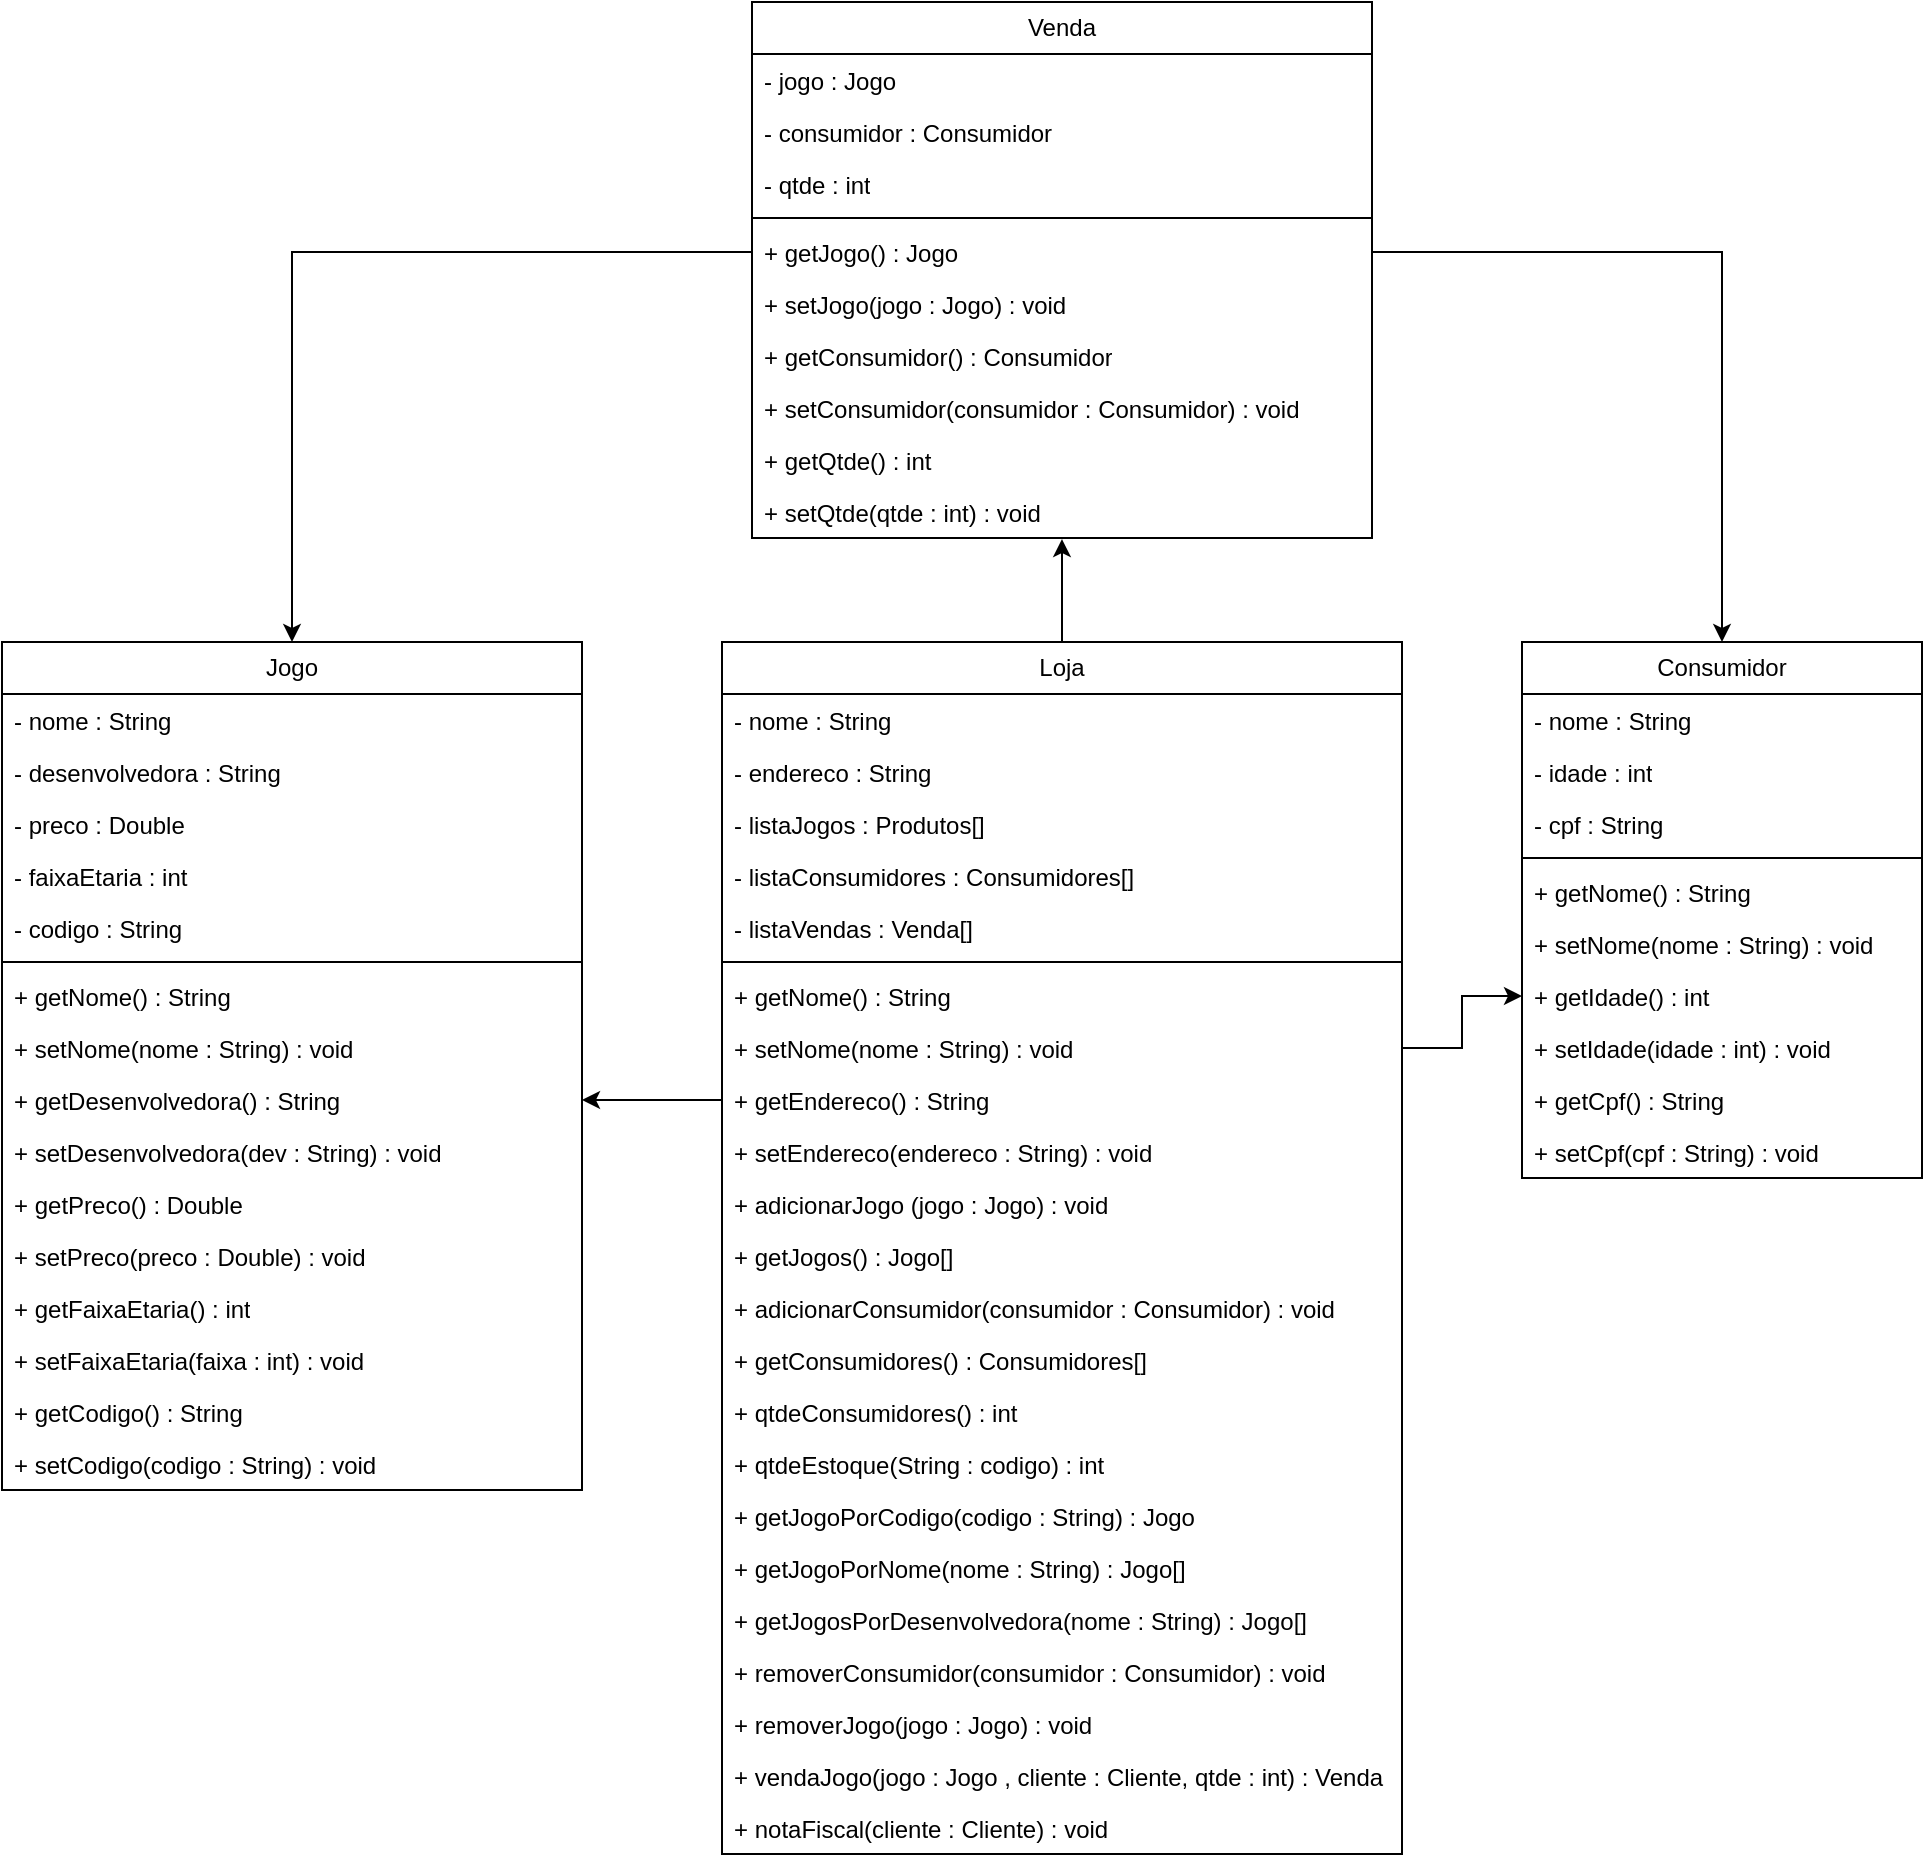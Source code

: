 <mxfile version="24.0.6" type="github">
  <diagram name="Página-1" id="Bm82kkWGtqgkZEn6zCBl">
    <mxGraphModel dx="1434" dy="746" grid="1" gridSize="10" guides="1" tooltips="1" connect="1" arrows="1" fold="1" page="1" pageScale="1" pageWidth="1920" pageHeight="1200" math="0" shadow="0">
      <root>
        <mxCell id="0" />
        <mxCell id="1" parent="0" />
        <mxCell id="CNBqglWwDLXEw6zcQ5sN-1" value="Loja" style="swimlane;fontStyle=0;childLayout=stackLayout;horizontal=1;startSize=26;fillColor=none;horizontalStack=0;resizeParent=1;resizeParentMax=0;resizeLast=0;collapsible=1;marginBottom=0;whiteSpace=wrap;html=1;" parent="1" vertex="1">
          <mxGeometry x="850" y="380" width="340" height="606" as="geometry" />
        </mxCell>
        <mxCell id="CNBqglWwDLXEw6zcQ5sN-2" value="- nome : String" style="text;strokeColor=none;fillColor=none;align=left;verticalAlign=top;spacingLeft=4;spacingRight=4;overflow=hidden;rotatable=0;points=[[0,0.5],[1,0.5]];portConstraint=eastwest;whiteSpace=wrap;html=1;" parent="CNBqglWwDLXEw6zcQ5sN-1" vertex="1">
          <mxGeometry y="26" width="340" height="26" as="geometry" />
        </mxCell>
        <mxCell id="CNBqglWwDLXEw6zcQ5sN-3" value="- endereco : String" style="text;strokeColor=none;fillColor=none;align=left;verticalAlign=top;spacingLeft=4;spacingRight=4;overflow=hidden;rotatable=0;points=[[0,0.5],[1,0.5]];portConstraint=eastwest;whiteSpace=wrap;html=1;" parent="CNBqglWwDLXEw6zcQ5sN-1" vertex="1">
          <mxGeometry y="52" width="340" height="26" as="geometry" />
        </mxCell>
        <mxCell id="CNBqglWwDLXEw6zcQ5sN-4" value="- listaJogos : Produtos[]" style="text;strokeColor=none;fillColor=none;align=left;verticalAlign=top;spacingLeft=4;spacingRight=4;overflow=hidden;rotatable=0;points=[[0,0.5],[1,0.5]];portConstraint=eastwest;whiteSpace=wrap;html=1;" parent="CNBqglWwDLXEw6zcQ5sN-1" vertex="1">
          <mxGeometry y="78" width="340" height="26" as="geometry" />
        </mxCell>
        <mxCell id="CNBqglWwDLXEw6zcQ5sN-5" value="- listaConsumidores : Consumidores[]" style="text;strokeColor=none;fillColor=none;align=left;verticalAlign=top;spacingLeft=4;spacingRight=4;overflow=hidden;rotatable=0;points=[[0,0.5],[1,0.5]];portConstraint=eastwest;whiteSpace=wrap;html=1;" parent="CNBqglWwDLXEw6zcQ5sN-1" vertex="1">
          <mxGeometry y="104" width="340" height="26" as="geometry" />
        </mxCell>
        <mxCell id="CNBqglWwDLXEw6zcQ5sN-62" value="- listaVendas : Venda[]" style="text;strokeColor=none;fillColor=none;align=left;verticalAlign=top;spacingLeft=4;spacingRight=4;overflow=hidden;rotatable=0;points=[[0,0.5],[1,0.5]];portConstraint=eastwest;whiteSpace=wrap;html=1;" parent="CNBqglWwDLXEw6zcQ5sN-1" vertex="1">
          <mxGeometry y="130" width="340" height="26" as="geometry" />
        </mxCell>
        <mxCell id="CNBqglWwDLXEw6zcQ5sN-6" value="" style="line;strokeWidth=1;fillColor=none;align=left;verticalAlign=middle;spacingTop=-1;spacingLeft=3;spacingRight=3;rotatable=0;labelPosition=right;points=[];portConstraint=eastwest;strokeColor=inherit;" parent="CNBqglWwDLXEw6zcQ5sN-1" vertex="1">
          <mxGeometry y="156" width="340" height="8" as="geometry" />
        </mxCell>
        <mxCell id="CNBqglWwDLXEw6zcQ5sN-9" value="+ getNome() : String" style="text;strokeColor=none;fillColor=none;align=left;verticalAlign=top;spacingLeft=4;spacingRight=4;overflow=hidden;rotatable=0;points=[[0,0.5],[1,0.5]];portConstraint=eastwest;whiteSpace=wrap;html=1;" parent="CNBqglWwDLXEw6zcQ5sN-1" vertex="1">
          <mxGeometry y="164" width="340" height="26" as="geometry" />
        </mxCell>
        <mxCell id="CNBqglWwDLXEw6zcQ5sN-10" value="+ setNome(nome : String) : void" style="text;strokeColor=none;fillColor=none;align=left;verticalAlign=top;spacingLeft=4;spacingRight=4;overflow=hidden;rotatable=0;points=[[0,0.5],[1,0.5]];portConstraint=eastwest;whiteSpace=wrap;html=1;" parent="CNBqglWwDLXEw6zcQ5sN-1" vertex="1">
          <mxGeometry y="190" width="340" height="26" as="geometry" />
        </mxCell>
        <mxCell id="CNBqglWwDLXEw6zcQ5sN-11" value="+ getEndereco() : String" style="text;strokeColor=none;fillColor=none;align=left;verticalAlign=top;spacingLeft=4;spacingRight=4;overflow=hidden;rotatable=0;points=[[0,0.5],[1,0.5]];portConstraint=eastwest;whiteSpace=wrap;html=1;" parent="CNBqglWwDLXEw6zcQ5sN-1" vertex="1">
          <mxGeometry y="216" width="340" height="26" as="geometry" />
        </mxCell>
        <mxCell id="CNBqglWwDLXEw6zcQ5sN-12" value="+ setEndereco(endereco : String) : void" style="text;strokeColor=none;fillColor=none;align=left;verticalAlign=top;spacingLeft=4;spacingRight=4;overflow=hidden;rotatable=0;points=[[0,0.5],[1,0.5]];portConstraint=eastwest;whiteSpace=wrap;html=1;" parent="CNBqglWwDLXEw6zcQ5sN-1" vertex="1">
          <mxGeometry y="242" width="340" height="26" as="geometry" />
        </mxCell>
        <mxCell id="CNBqglWwDLXEw6zcQ5sN-14" value="+ adicionarJogo (jogo : Jogo) : void" style="text;strokeColor=none;fillColor=none;align=left;verticalAlign=top;spacingLeft=4;spacingRight=4;overflow=hidden;rotatable=0;points=[[0,0.5],[1,0.5]];portConstraint=eastwest;whiteSpace=wrap;html=1;" parent="CNBqglWwDLXEw6zcQ5sN-1" vertex="1">
          <mxGeometry y="268" width="340" height="26" as="geometry" />
        </mxCell>
        <mxCell id="CNBqglWwDLXEw6zcQ5sN-15" value="+ getJogos() : Jogo[]" style="text;strokeColor=none;fillColor=none;align=left;verticalAlign=top;spacingLeft=4;spacingRight=4;overflow=hidden;rotatable=0;points=[[0,0.5],[1,0.5]];portConstraint=eastwest;whiteSpace=wrap;html=1;" parent="CNBqglWwDLXEw6zcQ5sN-1" vertex="1">
          <mxGeometry y="294" width="340" height="26" as="geometry" />
        </mxCell>
        <mxCell id="CNBqglWwDLXEw6zcQ5sN-16" value="+ adicionarConsumidor(consumidor : Consumidor) : void" style="text;strokeColor=none;fillColor=none;align=left;verticalAlign=top;spacingLeft=4;spacingRight=4;overflow=hidden;rotatable=0;points=[[0,0.5],[1,0.5]];portConstraint=eastwest;whiteSpace=wrap;html=1;" parent="CNBqglWwDLXEw6zcQ5sN-1" vertex="1">
          <mxGeometry y="320" width="340" height="26" as="geometry" />
        </mxCell>
        <mxCell id="CNBqglWwDLXEw6zcQ5sN-17" value="+ getConsumidores() : Consumidores[]" style="text;strokeColor=none;fillColor=none;align=left;verticalAlign=top;spacingLeft=4;spacingRight=4;overflow=hidden;rotatable=0;points=[[0,0.5],[1,0.5]];portConstraint=eastwest;whiteSpace=wrap;html=1;" parent="CNBqglWwDLXEw6zcQ5sN-1" vertex="1">
          <mxGeometry y="346" width="340" height="26" as="geometry" />
        </mxCell>
        <mxCell id="CNBqglWwDLXEw6zcQ5sN-18" value="+ qtdeConsumidores() : int" style="text;strokeColor=none;fillColor=none;align=left;verticalAlign=top;spacingLeft=4;spacingRight=4;overflow=hidden;rotatable=0;points=[[0,0.5],[1,0.5]];portConstraint=eastwest;whiteSpace=wrap;html=1;" parent="CNBqglWwDLXEw6zcQ5sN-1" vertex="1">
          <mxGeometry y="372" width="340" height="26" as="geometry" />
        </mxCell>
        <mxCell id="CNBqglWwDLXEw6zcQ5sN-19" value="+ qtdeEstoque(String : codigo) : int" style="text;strokeColor=none;fillColor=none;align=left;verticalAlign=top;spacingLeft=4;spacingRight=4;overflow=hidden;rotatable=0;points=[[0,0.5],[1,0.5]];portConstraint=eastwest;whiteSpace=wrap;html=1;" parent="CNBqglWwDLXEw6zcQ5sN-1" vertex="1">
          <mxGeometry y="398" width="340" height="26" as="geometry" />
        </mxCell>
        <mxCell id="CNBqglWwDLXEw6zcQ5sN-49" value="+ getJogoPorCodigo(codigo : String) : Jogo" style="text;strokeColor=none;fillColor=none;align=left;verticalAlign=top;spacingLeft=4;spacingRight=4;overflow=hidden;rotatable=0;points=[[0,0.5],[1,0.5]];portConstraint=eastwest;whiteSpace=wrap;html=1;" parent="CNBqglWwDLXEw6zcQ5sN-1" vertex="1">
          <mxGeometry y="424" width="340" height="26" as="geometry" />
        </mxCell>
        <mxCell id="CNBqglWwDLXEw6zcQ5sN-53" value="+ getJogoPorNome(nome : String) : Jogo[]" style="text;strokeColor=none;fillColor=none;align=left;verticalAlign=top;spacingLeft=4;spacingRight=4;overflow=hidden;rotatable=0;points=[[0,0.5],[1,0.5]];portConstraint=eastwest;whiteSpace=wrap;html=1;" parent="CNBqglWwDLXEw6zcQ5sN-1" vertex="1">
          <mxGeometry y="450" width="340" height="26" as="geometry" />
        </mxCell>
        <mxCell id="CNBqglWwDLXEw6zcQ5sN-54" value="+ getJogosPorDesenvolvedora(nome : String) : Jogo[]&amp;nbsp;" style="text;strokeColor=none;fillColor=none;align=left;verticalAlign=top;spacingLeft=4;spacingRight=4;overflow=hidden;rotatable=0;points=[[0,0.5],[1,0.5]];portConstraint=eastwest;whiteSpace=wrap;html=1;" parent="CNBqglWwDLXEw6zcQ5sN-1" vertex="1">
          <mxGeometry y="476" width="340" height="26" as="geometry" />
        </mxCell>
        <mxCell id="CNBqglWwDLXEw6zcQ5sN-55" value="+ removerConsumidor(consumidor : Consumidor) : void" style="text;strokeColor=none;fillColor=none;align=left;verticalAlign=top;spacingLeft=4;spacingRight=4;overflow=hidden;rotatable=0;points=[[0,0.5],[1,0.5]];portConstraint=eastwest;whiteSpace=wrap;html=1;" parent="CNBqglWwDLXEw6zcQ5sN-1" vertex="1">
          <mxGeometry y="502" width="340" height="26" as="geometry" />
        </mxCell>
        <mxCell id="CNBqglWwDLXEw6zcQ5sN-56" value="+ removerJogo(jogo : Jogo) : void" style="text;strokeColor=none;fillColor=none;align=left;verticalAlign=top;spacingLeft=4;spacingRight=4;overflow=hidden;rotatable=0;points=[[0,0.5],[1,0.5]];portConstraint=eastwest;whiteSpace=wrap;html=1;" parent="CNBqglWwDLXEw6zcQ5sN-1" vertex="1">
          <mxGeometry y="528" width="340" height="26" as="geometry" />
        </mxCell>
        <mxCell id="CNBqglWwDLXEw6zcQ5sN-59" value="+ vendaJogo(jogo : Jogo , cliente : Cliente, qtde : int) : Venda" style="text;strokeColor=none;fillColor=none;align=left;verticalAlign=top;spacingLeft=4;spacingRight=4;overflow=hidden;rotatable=0;points=[[0,0.5],[1,0.5]];portConstraint=eastwest;whiteSpace=wrap;html=1;" parent="CNBqglWwDLXEw6zcQ5sN-1" vertex="1">
          <mxGeometry y="554" width="340" height="26" as="geometry" />
        </mxCell>
        <mxCell id="CNBqglWwDLXEw6zcQ5sN-88" value="+ notaFiscal(cliente : Cliente) : void" style="text;strokeColor=none;fillColor=none;align=left;verticalAlign=top;spacingLeft=4;spacingRight=4;overflow=hidden;rotatable=0;points=[[0,0.5],[1,0.5]];portConstraint=eastwest;whiteSpace=wrap;html=1;" parent="CNBqglWwDLXEw6zcQ5sN-1" vertex="1">
          <mxGeometry y="580" width="340" height="26" as="geometry" />
        </mxCell>
        <mxCell id="CNBqglWwDLXEw6zcQ5sN-21" value="Jogo" style="swimlane;fontStyle=0;childLayout=stackLayout;horizontal=1;startSize=26;fillColor=none;horizontalStack=0;resizeParent=1;resizeParentMax=0;resizeLast=0;collapsible=1;marginBottom=0;whiteSpace=wrap;html=1;" parent="1" vertex="1">
          <mxGeometry x="490" y="380" width="290" height="424" as="geometry" />
        </mxCell>
        <mxCell id="CNBqglWwDLXEw6zcQ5sN-22" value="- nome : String" style="text;strokeColor=none;fillColor=none;align=left;verticalAlign=top;spacingLeft=4;spacingRight=4;overflow=hidden;rotatable=0;points=[[0,0.5],[1,0.5]];portConstraint=eastwest;whiteSpace=wrap;html=1;" parent="CNBqglWwDLXEw6zcQ5sN-21" vertex="1">
          <mxGeometry y="26" width="290" height="26" as="geometry" />
        </mxCell>
        <mxCell id="CNBqglWwDLXEw6zcQ5sN-25" value="- desenvolvedora : String" style="text;strokeColor=none;fillColor=none;align=left;verticalAlign=top;spacingLeft=4;spacingRight=4;overflow=hidden;rotatable=0;points=[[0,0.5],[1,0.5]];portConstraint=eastwest;whiteSpace=wrap;html=1;" parent="CNBqglWwDLXEw6zcQ5sN-21" vertex="1">
          <mxGeometry y="52" width="290" height="26" as="geometry" />
        </mxCell>
        <mxCell id="CNBqglWwDLXEw6zcQ5sN-23" value="- preco : Double" style="text;strokeColor=none;fillColor=none;align=left;verticalAlign=top;spacingLeft=4;spacingRight=4;overflow=hidden;rotatable=0;points=[[0,0.5],[1,0.5]];portConstraint=eastwest;whiteSpace=wrap;html=1;" parent="CNBqglWwDLXEw6zcQ5sN-21" vertex="1">
          <mxGeometry y="78" width="290" height="26" as="geometry" />
        </mxCell>
        <mxCell id="CNBqglWwDLXEw6zcQ5sN-24" value="- faixaEtaria : int" style="text;strokeColor=none;fillColor=none;align=left;verticalAlign=top;spacingLeft=4;spacingRight=4;overflow=hidden;rotatable=0;points=[[0,0.5],[1,0.5]];portConstraint=eastwest;whiteSpace=wrap;html=1;" parent="CNBqglWwDLXEw6zcQ5sN-21" vertex="1">
          <mxGeometry y="104" width="290" height="26" as="geometry" />
        </mxCell>
        <mxCell id="CNBqglWwDLXEw6zcQ5sN-50" value="- codigo : String" style="text;strokeColor=none;fillColor=none;align=left;verticalAlign=top;spacingLeft=4;spacingRight=4;overflow=hidden;rotatable=0;points=[[0,0.5],[1,0.5]];portConstraint=eastwest;whiteSpace=wrap;html=1;" parent="CNBqglWwDLXEw6zcQ5sN-21" vertex="1">
          <mxGeometry y="130" width="290" height="26" as="geometry" />
        </mxCell>
        <mxCell id="CNBqglWwDLXEw6zcQ5sN-26" value="" style="line;strokeWidth=1;fillColor=none;align=left;verticalAlign=middle;spacingTop=-1;spacingLeft=3;spacingRight=3;rotatable=0;labelPosition=right;points=[];portConstraint=eastwest;strokeColor=inherit;" parent="CNBqglWwDLXEw6zcQ5sN-21" vertex="1">
          <mxGeometry y="156" width="290" height="8" as="geometry" />
        </mxCell>
        <mxCell id="CNBqglWwDLXEw6zcQ5sN-27" value="+ getNome() : String" style="text;strokeColor=none;fillColor=none;align=left;verticalAlign=top;spacingLeft=4;spacingRight=4;overflow=hidden;rotatable=0;points=[[0,0.5],[1,0.5]];portConstraint=eastwest;whiteSpace=wrap;html=1;" parent="CNBqglWwDLXEw6zcQ5sN-21" vertex="1">
          <mxGeometry y="164" width="290" height="26" as="geometry" />
        </mxCell>
        <mxCell id="CNBqglWwDLXEw6zcQ5sN-28" value="+ setNome(nome : String) : void" style="text;strokeColor=none;fillColor=none;align=left;verticalAlign=top;spacingLeft=4;spacingRight=4;overflow=hidden;rotatable=0;points=[[0,0.5],[1,0.5]];portConstraint=eastwest;whiteSpace=wrap;html=1;" parent="CNBqglWwDLXEw6zcQ5sN-21" vertex="1">
          <mxGeometry y="190" width="290" height="26" as="geometry" />
        </mxCell>
        <mxCell id="CNBqglWwDLXEw6zcQ5sN-29" value="+ getDesenvolvedora() : String" style="text;strokeColor=none;fillColor=none;align=left;verticalAlign=top;spacingLeft=4;spacingRight=4;overflow=hidden;rotatable=0;points=[[0,0.5],[1,0.5]];portConstraint=eastwest;whiteSpace=wrap;html=1;" parent="CNBqglWwDLXEw6zcQ5sN-21" vertex="1">
          <mxGeometry y="216" width="290" height="26" as="geometry" />
        </mxCell>
        <mxCell id="CNBqglWwDLXEw6zcQ5sN-30" value="+ setDesenvolvedora(dev : String) : void" style="text;strokeColor=none;fillColor=none;align=left;verticalAlign=top;spacingLeft=4;spacingRight=4;overflow=hidden;rotatable=0;points=[[0,0.5],[1,0.5]];portConstraint=eastwest;whiteSpace=wrap;html=1;" parent="CNBqglWwDLXEw6zcQ5sN-21" vertex="1">
          <mxGeometry y="242" width="290" height="26" as="geometry" />
        </mxCell>
        <mxCell id="CNBqglWwDLXEw6zcQ5sN-31" value="+ getPreco() : Double" style="text;strokeColor=none;fillColor=none;align=left;verticalAlign=top;spacingLeft=4;spacingRight=4;overflow=hidden;rotatable=0;points=[[0,0.5],[1,0.5]];portConstraint=eastwest;whiteSpace=wrap;html=1;" parent="CNBqglWwDLXEw6zcQ5sN-21" vertex="1">
          <mxGeometry y="268" width="290" height="26" as="geometry" />
        </mxCell>
        <mxCell id="CNBqglWwDLXEw6zcQ5sN-32" value="+ setPreco(preco : Double) : void" style="text;strokeColor=none;fillColor=none;align=left;verticalAlign=top;spacingLeft=4;spacingRight=4;overflow=hidden;rotatable=0;points=[[0,0.5],[1,0.5]];portConstraint=eastwest;whiteSpace=wrap;html=1;" parent="CNBqglWwDLXEw6zcQ5sN-21" vertex="1">
          <mxGeometry y="294" width="290" height="26" as="geometry" />
        </mxCell>
        <mxCell id="CNBqglWwDLXEw6zcQ5sN-33" value="+ getFaixaEtaria() : int" style="text;strokeColor=none;fillColor=none;align=left;verticalAlign=top;spacingLeft=4;spacingRight=4;overflow=hidden;rotatable=0;points=[[0,0.5],[1,0.5]];portConstraint=eastwest;whiteSpace=wrap;html=1;" parent="CNBqglWwDLXEw6zcQ5sN-21" vertex="1">
          <mxGeometry y="320" width="290" height="26" as="geometry" />
        </mxCell>
        <mxCell id="CNBqglWwDLXEw6zcQ5sN-35" value="+ setFaixaEtaria(faixa : int) : void" style="text;strokeColor=none;fillColor=none;align=left;verticalAlign=top;spacingLeft=4;spacingRight=4;overflow=hidden;rotatable=0;points=[[0,0.5],[1,0.5]];portConstraint=eastwest;whiteSpace=wrap;html=1;" parent="CNBqglWwDLXEw6zcQ5sN-21" vertex="1">
          <mxGeometry y="346" width="290" height="26" as="geometry" />
        </mxCell>
        <mxCell id="CNBqglWwDLXEw6zcQ5sN-51" value="+ getCodigo() : String" style="text;strokeColor=none;fillColor=none;align=left;verticalAlign=top;spacingLeft=4;spacingRight=4;overflow=hidden;rotatable=0;points=[[0,0.5],[1,0.5]];portConstraint=eastwest;whiteSpace=wrap;html=1;" parent="CNBqglWwDLXEw6zcQ5sN-21" vertex="1">
          <mxGeometry y="372" width="290" height="26" as="geometry" />
        </mxCell>
        <mxCell id="CNBqglWwDLXEw6zcQ5sN-52" value="+ setCodigo(codigo : String) : void" style="text;strokeColor=none;fillColor=none;align=left;verticalAlign=top;spacingLeft=4;spacingRight=4;overflow=hidden;rotatable=0;points=[[0,0.5],[1,0.5]];portConstraint=eastwest;whiteSpace=wrap;html=1;" parent="CNBqglWwDLXEw6zcQ5sN-21" vertex="1">
          <mxGeometry y="398" width="290" height="26" as="geometry" />
        </mxCell>
        <mxCell id="CNBqglWwDLXEw6zcQ5sN-36" value="" style="edgeStyle=orthogonalEdgeStyle;rounded=0;orthogonalLoop=1;jettySize=auto;html=1;entryX=1;entryY=0.5;entryDx=0;entryDy=0;" parent="1" source="CNBqglWwDLXEw6zcQ5sN-11" target="CNBqglWwDLXEw6zcQ5sN-29" edge="1">
          <mxGeometry relative="1" as="geometry" />
        </mxCell>
        <mxCell id="CNBqglWwDLXEw6zcQ5sN-37" value="Consumidor" style="swimlane;fontStyle=0;childLayout=stackLayout;horizontal=1;startSize=26;fillColor=none;horizontalStack=0;resizeParent=1;resizeParentMax=0;resizeLast=0;collapsible=1;marginBottom=0;whiteSpace=wrap;html=1;" parent="1" vertex="1">
          <mxGeometry x="1250" y="380" width="200" height="268" as="geometry" />
        </mxCell>
        <mxCell id="CNBqglWwDLXEw6zcQ5sN-38" value="- nome : String" style="text;strokeColor=none;fillColor=none;align=left;verticalAlign=top;spacingLeft=4;spacingRight=4;overflow=hidden;rotatable=0;points=[[0,0.5],[1,0.5]];portConstraint=eastwest;whiteSpace=wrap;html=1;" parent="CNBqglWwDLXEw6zcQ5sN-37" vertex="1">
          <mxGeometry y="26" width="200" height="26" as="geometry" />
        </mxCell>
        <mxCell id="CNBqglWwDLXEw6zcQ5sN-39" value="- idade : int" style="text;strokeColor=none;fillColor=none;align=left;verticalAlign=top;spacingLeft=4;spacingRight=4;overflow=hidden;rotatable=0;points=[[0,0.5],[1,0.5]];portConstraint=eastwest;whiteSpace=wrap;html=1;" parent="CNBqglWwDLXEw6zcQ5sN-37" vertex="1">
          <mxGeometry y="52" width="200" height="26" as="geometry" />
        </mxCell>
        <mxCell id="CNBqglWwDLXEw6zcQ5sN-40" value="- cpf : String" style="text;strokeColor=none;fillColor=none;align=left;verticalAlign=top;spacingLeft=4;spacingRight=4;overflow=hidden;rotatable=0;points=[[0,0.5],[1,0.5]];portConstraint=eastwest;whiteSpace=wrap;html=1;" parent="CNBqglWwDLXEw6zcQ5sN-37" vertex="1">
          <mxGeometry y="78" width="200" height="26" as="geometry" />
        </mxCell>
        <mxCell id="CNBqglWwDLXEw6zcQ5sN-41" value="" style="line;strokeWidth=1;fillColor=none;align=left;verticalAlign=middle;spacingTop=-1;spacingLeft=3;spacingRight=3;rotatable=0;labelPosition=right;points=[];portConstraint=eastwest;strokeColor=inherit;" parent="CNBqglWwDLXEw6zcQ5sN-37" vertex="1">
          <mxGeometry y="104" width="200" height="8" as="geometry" />
        </mxCell>
        <mxCell id="CNBqglWwDLXEw6zcQ5sN-42" value="+ getNome() : String" style="text;strokeColor=none;fillColor=none;align=left;verticalAlign=top;spacingLeft=4;spacingRight=4;overflow=hidden;rotatable=0;points=[[0,0.5],[1,0.5]];portConstraint=eastwest;whiteSpace=wrap;html=1;" parent="CNBqglWwDLXEw6zcQ5sN-37" vertex="1">
          <mxGeometry y="112" width="200" height="26" as="geometry" />
        </mxCell>
        <mxCell id="CNBqglWwDLXEw6zcQ5sN-43" value="+ setNome(nome : String) : void" style="text;strokeColor=none;fillColor=none;align=left;verticalAlign=top;spacingLeft=4;spacingRight=4;overflow=hidden;rotatable=0;points=[[0,0.5],[1,0.5]];portConstraint=eastwest;whiteSpace=wrap;html=1;" parent="CNBqglWwDLXEw6zcQ5sN-37" vertex="1">
          <mxGeometry y="138" width="200" height="26" as="geometry" />
        </mxCell>
        <mxCell id="CNBqglWwDLXEw6zcQ5sN-44" value="+ getIdade() : int" style="text;strokeColor=none;fillColor=none;align=left;verticalAlign=top;spacingLeft=4;spacingRight=4;overflow=hidden;rotatable=0;points=[[0,0.5],[1,0.5]];portConstraint=eastwest;whiteSpace=wrap;html=1;" parent="CNBqglWwDLXEw6zcQ5sN-37" vertex="1">
          <mxGeometry y="164" width="200" height="26" as="geometry" />
        </mxCell>
        <mxCell id="CNBqglWwDLXEw6zcQ5sN-45" value="+ setIdade(idade : int) : void" style="text;strokeColor=none;fillColor=none;align=left;verticalAlign=top;spacingLeft=4;spacingRight=4;overflow=hidden;rotatable=0;points=[[0,0.5],[1,0.5]];portConstraint=eastwest;whiteSpace=wrap;html=1;" parent="CNBqglWwDLXEw6zcQ5sN-37" vertex="1">
          <mxGeometry y="190" width="200" height="26" as="geometry" />
        </mxCell>
        <mxCell id="CNBqglWwDLXEw6zcQ5sN-46" value="+ getCpf() : String" style="text;strokeColor=none;fillColor=none;align=left;verticalAlign=top;spacingLeft=4;spacingRight=4;overflow=hidden;rotatable=0;points=[[0,0.5],[1,0.5]];portConstraint=eastwest;whiteSpace=wrap;html=1;" parent="CNBqglWwDLXEw6zcQ5sN-37" vertex="1">
          <mxGeometry y="216" width="200" height="26" as="geometry" />
        </mxCell>
        <mxCell id="CNBqglWwDLXEw6zcQ5sN-47" value="+ setCpf(cpf : String) : void" style="text;strokeColor=none;fillColor=none;align=left;verticalAlign=top;spacingLeft=4;spacingRight=4;overflow=hidden;rotatable=0;points=[[0,0.5],[1,0.5]];portConstraint=eastwest;whiteSpace=wrap;html=1;" parent="CNBqglWwDLXEw6zcQ5sN-37" vertex="1">
          <mxGeometry y="242" width="200" height="26" as="geometry" />
        </mxCell>
        <mxCell id="CNBqglWwDLXEw6zcQ5sN-48" value="" style="edgeStyle=orthogonalEdgeStyle;rounded=0;orthogonalLoop=1;jettySize=auto;html=1;entryX=0;entryY=0.5;entryDx=0;entryDy=0;" parent="1" source="CNBqglWwDLXEw6zcQ5sN-10" target="CNBqglWwDLXEw6zcQ5sN-44" edge="1">
          <mxGeometry relative="1" as="geometry" />
        </mxCell>
        <mxCell id="CNBqglWwDLXEw6zcQ5sN-63" value="Venda" style="swimlane;fontStyle=0;childLayout=stackLayout;horizontal=1;startSize=26;fillColor=none;horizontalStack=0;resizeParent=1;resizeParentMax=0;resizeLast=0;collapsible=1;marginBottom=0;whiteSpace=wrap;html=1;" parent="1" vertex="1">
          <mxGeometry x="865" y="60" width="310" height="268" as="geometry">
            <mxRectangle x="865" y="60" width="70" height="30" as="alternateBounds" />
          </mxGeometry>
        </mxCell>
        <mxCell id="CNBqglWwDLXEw6zcQ5sN-64" value="- jogo : Jogo" style="text;strokeColor=none;fillColor=none;align=left;verticalAlign=top;spacingLeft=4;spacingRight=4;overflow=hidden;rotatable=0;points=[[0,0.5],[1,0.5]];portConstraint=eastwest;whiteSpace=wrap;html=1;" parent="CNBqglWwDLXEw6zcQ5sN-63" vertex="1">
          <mxGeometry y="26" width="310" height="26" as="geometry" />
        </mxCell>
        <mxCell id="CNBqglWwDLXEw6zcQ5sN-65" value="- consumidor : Consumidor" style="text;strokeColor=none;fillColor=none;align=left;verticalAlign=top;spacingLeft=4;spacingRight=4;overflow=hidden;rotatable=0;points=[[0,0.5],[1,0.5]];portConstraint=eastwest;whiteSpace=wrap;html=1;" parent="CNBqglWwDLXEw6zcQ5sN-63" vertex="1">
          <mxGeometry y="52" width="310" height="26" as="geometry" />
        </mxCell>
        <mxCell id="CNBqglWwDLXEw6zcQ5sN-67" value="- qtde : int" style="text;strokeColor=none;fillColor=none;align=left;verticalAlign=top;spacingLeft=4;spacingRight=4;overflow=hidden;rotatable=0;points=[[0,0.5],[1,0.5]];portConstraint=eastwest;whiteSpace=wrap;html=1;" parent="CNBqglWwDLXEw6zcQ5sN-63" vertex="1">
          <mxGeometry y="78" width="310" height="26" as="geometry" />
        </mxCell>
        <mxCell id="CNBqglWwDLXEw6zcQ5sN-68" value="" style="line;strokeWidth=1;fillColor=none;align=left;verticalAlign=middle;spacingTop=-1;spacingLeft=3;spacingRight=3;rotatable=0;labelPosition=right;points=[];portConstraint=eastwest;strokeColor=inherit;" parent="CNBqglWwDLXEw6zcQ5sN-63" vertex="1">
          <mxGeometry y="104" width="310" height="8" as="geometry" />
        </mxCell>
        <mxCell id="CNBqglWwDLXEw6zcQ5sN-69" value="+ getJogo() : Jogo" style="text;strokeColor=none;fillColor=none;align=left;verticalAlign=top;spacingLeft=4;spacingRight=4;overflow=hidden;rotatable=0;points=[[0,0.5],[1,0.5]];portConstraint=eastwest;whiteSpace=wrap;html=1;" parent="CNBqglWwDLXEw6zcQ5sN-63" vertex="1">
          <mxGeometry y="112" width="310" height="26" as="geometry" />
        </mxCell>
        <mxCell id="CNBqglWwDLXEw6zcQ5sN-70" value="+ setJogo(jogo : Jogo) : void" style="text;strokeColor=none;fillColor=none;align=left;verticalAlign=top;spacingLeft=4;spacingRight=4;overflow=hidden;rotatable=0;points=[[0,0.5],[1,0.5]];portConstraint=eastwest;whiteSpace=wrap;html=1;" parent="CNBqglWwDLXEw6zcQ5sN-63" vertex="1">
          <mxGeometry y="138" width="310" height="26" as="geometry" />
        </mxCell>
        <mxCell id="CNBqglWwDLXEw6zcQ5sN-72" value="+ getConsumidor() : Consumidor" style="text;strokeColor=none;fillColor=none;align=left;verticalAlign=top;spacingLeft=4;spacingRight=4;overflow=hidden;rotatable=0;points=[[0,0.5],[1,0.5]];portConstraint=eastwest;whiteSpace=wrap;html=1;" parent="CNBqglWwDLXEw6zcQ5sN-63" vertex="1">
          <mxGeometry y="164" width="310" height="26" as="geometry" />
        </mxCell>
        <mxCell id="CNBqglWwDLXEw6zcQ5sN-73" value="+ setConsumidor(consumidor : Consumidor) : void" style="text;strokeColor=none;fillColor=none;align=left;verticalAlign=top;spacingLeft=4;spacingRight=4;overflow=hidden;rotatable=0;points=[[0,0.5],[1,0.5]];portConstraint=eastwest;whiteSpace=wrap;html=1;" parent="CNBqglWwDLXEw6zcQ5sN-63" vertex="1">
          <mxGeometry y="190" width="310" height="26" as="geometry" />
        </mxCell>
        <mxCell id="CNBqglWwDLXEw6zcQ5sN-74" value="+ getQtde() : int" style="text;strokeColor=none;fillColor=none;align=left;verticalAlign=top;spacingLeft=4;spacingRight=4;overflow=hidden;rotatable=0;points=[[0,0.5],[1,0.5]];portConstraint=eastwest;whiteSpace=wrap;html=1;" parent="CNBqglWwDLXEw6zcQ5sN-63" vertex="1">
          <mxGeometry y="216" width="310" height="26" as="geometry" />
        </mxCell>
        <mxCell id="CNBqglWwDLXEw6zcQ5sN-75" value="+ setQtde(qtde : int) : void" style="text;strokeColor=none;fillColor=none;align=left;verticalAlign=top;spacingLeft=4;spacingRight=4;overflow=hidden;rotatable=0;points=[[0,0.5],[1,0.5]];portConstraint=eastwest;whiteSpace=wrap;html=1;" parent="CNBqglWwDLXEw6zcQ5sN-63" vertex="1">
          <mxGeometry y="242" width="310" height="26" as="geometry" />
        </mxCell>
        <mxCell id="CNBqglWwDLXEw6zcQ5sN-76" style="edgeStyle=orthogonalEdgeStyle;rounded=0;orthogonalLoop=1;jettySize=auto;html=1;exitX=0;exitY=0.5;exitDx=0;exitDy=0;entryX=0.5;entryY=0;entryDx=0;entryDy=0;" parent="1" source="CNBqglWwDLXEw6zcQ5sN-69" target="CNBqglWwDLXEw6zcQ5sN-21" edge="1">
          <mxGeometry relative="1" as="geometry" />
        </mxCell>
        <mxCell id="CNBqglWwDLXEw6zcQ5sN-78" style="edgeStyle=orthogonalEdgeStyle;rounded=0;orthogonalLoop=1;jettySize=auto;html=1;exitX=1;exitY=0.5;exitDx=0;exitDy=0;entryX=0.5;entryY=0;entryDx=0;entryDy=0;" parent="1" source="CNBqglWwDLXEw6zcQ5sN-69" target="CNBqglWwDLXEw6zcQ5sN-37" edge="1">
          <mxGeometry relative="1" as="geometry" />
        </mxCell>
        <mxCell id="CNBqglWwDLXEw6zcQ5sN-80" style="edgeStyle=orthogonalEdgeStyle;rounded=0;orthogonalLoop=1;jettySize=auto;html=1;entryX=0.5;entryY=1.021;entryDx=0;entryDy=0;entryPerimeter=0;" parent="1" source="CNBqglWwDLXEw6zcQ5sN-1" target="CNBqglWwDLXEw6zcQ5sN-75" edge="1">
          <mxGeometry relative="1" as="geometry" />
        </mxCell>
      </root>
    </mxGraphModel>
  </diagram>
</mxfile>
